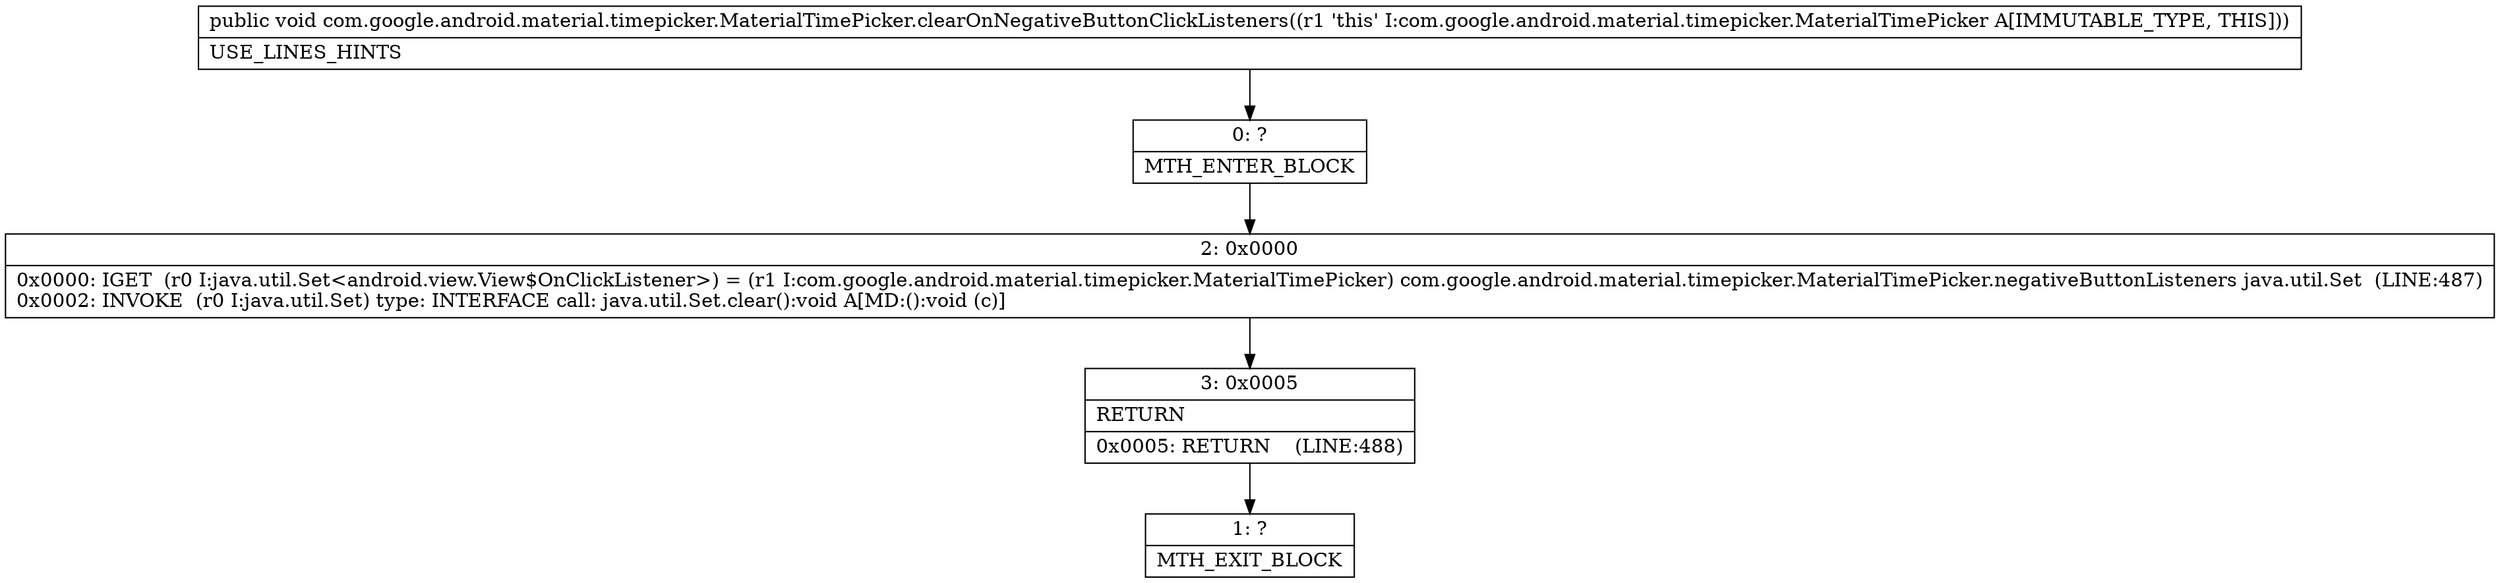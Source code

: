 digraph "CFG forcom.google.android.material.timepicker.MaterialTimePicker.clearOnNegativeButtonClickListeners()V" {
Node_0 [shape=record,label="{0\:\ ?|MTH_ENTER_BLOCK\l}"];
Node_2 [shape=record,label="{2\:\ 0x0000|0x0000: IGET  (r0 I:java.util.Set\<android.view.View$OnClickListener\>) = (r1 I:com.google.android.material.timepicker.MaterialTimePicker) com.google.android.material.timepicker.MaterialTimePicker.negativeButtonListeners java.util.Set  (LINE:487)\l0x0002: INVOKE  (r0 I:java.util.Set) type: INTERFACE call: java.util.Set.clear():void A[MD:():void (c)]\l}"];
Node_3 [shape=record,label="{3\:\ 0x0005|RETURN\l|0x0005: RETURN    (LINE:488)\l}"];
Node_1 [shape=record,label="{1\:\ ?|MTH_EXIT_BLOCK\l}"];
MethodNode[shape=record,label="{public void com.google.android.material.timepicker.MaterialTimePicker.clearOnNegativeButtonClickListeners((r1 'this' I:com.google.android.material.timepicker.MaterialTimePicker A[IMMUTABLE_TYPE, THIS]))  | USE_LINES_HINTS\l}"];
MethodNode -> Node_0;Node_0 -> Node_2;
Node_2 -> Node_3;
Node_3 -> Node_1;
}

